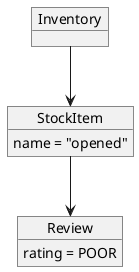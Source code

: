 @startuml random

object Inventory
object StockItem{
    name = "opened"
}
object Review{
    rating = POOR
}

Inventory --> StockItem
StockItem --> Review

@enduml